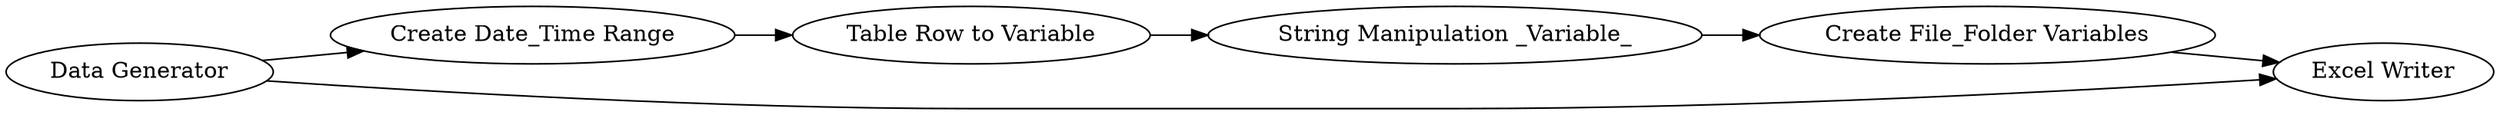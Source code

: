 digraph {
	4 -> 5
	3 -> 4
	2 -> 6
	1 -> 6
	5 -> 2
	1 -> 3
	5 [label="String Manipulation _Variable_"]
	1 [label="Data Generator"]
	4 [label="Table Row to Variable"]
	6 [label="Excel Writer"]
	3 [label="Create Date_Time Range"]
	2 [label="Create File_Folder Variables"]
	rankdir=LR
}
